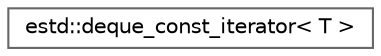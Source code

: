 digraph "Graphical Class Hierarchy"
{
 // LATEX_PDF_SIZE
  bgcolor="transparent";
  edge [fontname=Helvetica,fontsize=10,labelfontname=Helvetica,labelfontsize=10];
  node [fontname=Helvetica,fontsize=10,shape=box,height=0.2,width=0.4];
  rankdir="LR";
  Node0 [id="Node000000",label="estd::deque_const_iterator\< T \>",height=0.2,width=0.4,color="grey40", fillcolor="white", style="filled",URL="$d0/d52/classestd_1_1deque__const__iterator.html",tooltip=" "];
}
